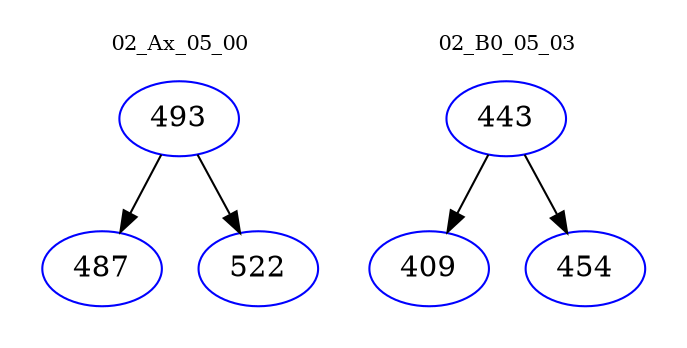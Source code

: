digraph{
subgraph cluster_0 {
color = white
label = "02_Ax_05_00";
fontsize=10;
T0_493 [label="493", color="blue"]
T0_493 -> T0_487 [color="black"]
T0_487 [label="487", color="blue"]
T0_493 -> T0_522 [color="black"]
T0_522 [label="522", color="blue"]
}
subgraph cluster_1 {
color = white
label = "02_B0_05_03";
fontsize=10;
T1_443 [label="443", color="blue"]
T1_443 -> T1_409 [color="black"]
T1_409 [label="409", color="blue"]
T1_443 -> T1_454 [color="black"]
T1_454 [label="454", color="blue"]
}
}

